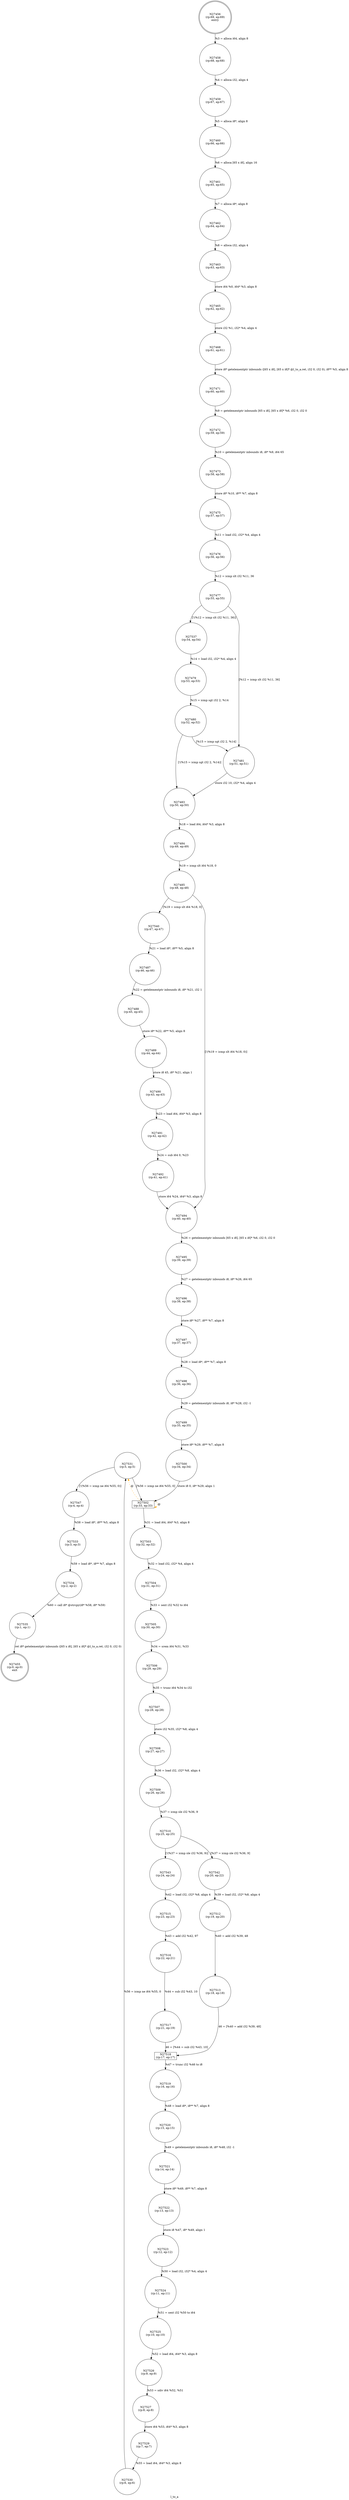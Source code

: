 digraph l_to_a {
label="l_to_a"
27455 [label="N27455\n(rp:0, ep:0)\nexit", shape="doublecircle"]
27456 [label="N27456\n(rp:69, ep:69)\nentry", shape="doublecircle"]
27456 -> 27458 [label="%3 = alloca i64, align 8"]
27458 [label="N27458\n(rp:68, ep:68)", shape="circle"]
27458 -> 27459 [label="%4 = alloca i32, align 4"]
27459 [label="N27459\n(rp:67, ep:67)", shape="circle"]
27459 -> 27460 [label="%5 = alloca i8*, align 8"]
27460 [label="N27460\n(rp:66, ep:66)", shape="circle"]
27460 -> 27461 [label="%6 = alloca [65 x i8], align 16"]
27461 [label="N27461\n(rp:65, ep:65)", shape="circle"]
27461 -> 27462 [label="%7 = alloca i8*, align 8"]
27462 [label="N27462\n(rp:64, ep:64)", shape="circle"]
27462 -> 27463 [label="%8 = alloca i32, align 4"]
27463 [label="N27463\n(rp:63, ep:63)", shape="circle"]
27463 -> 27465 [label="store i64 %0, i64* %3, align 8"]
27465 [label="N27465\n(rp:62, ep:62)", shape="circle"]
27465 -> 27468 [label="store i32 %1, i32* %4, align 4"]
27468 [label="N27468\n(rp:61, ep:61)", shape="circle"]
27468 -> 27471 [label="store i8* getelementptr inbounds ([65 x i8], [65 x i8]* @l_to_a.ret, i32 0, i32 0), i8** %5, align 8"]
27471 [label="N27471\n(rp:60, ep:60)", shape="circle"]
27471 -> 27472 [label="%9 = getelementptr inbounds [65 x i8], [65 x i8]* %6, i32 0, i32 0"]
27472 [label="N27472\n(rp:59, ep:59)", shape="circle"]
27472 -> 27473 [label="%10 = getelementptr inbounds i8, i8* %9, i64 65"]
27473 [label="N27473\n(rp:58, ep:58)", shape="circle"]
27473 -> 27475 [label="store i8* %10, i8** %7, align 8"]
27475 [label="N27475\n(rp:57, ep:57)", shape="circle"]
27475 -> 27476 [label="%11 = load i32, i32* %4, align 4"]
27476 [label="N27476\n(rp:56, ep:56)", shape="circle"]
27476 -> 27477 [label="%12 = icmp slt i32 %11, 36"]
27477 [label="N27477\n(rp:55, ep:55)", shape="circle"]
27477 -> 27537 [label="[!(%12 = icmp slt i32 %11, 36)]"]
27477 -> 27481 [label="[%12 = icmp slt i32 %11, 36]"]
27479 [label="N27479\n(rp:53, ep:53)", shape="circle"]
27479 -> 27480 [label="%15 = icmp sgt i32 2, %14"]
27480 [label="N27480\n(rp:52, ep:52)", shape="circle"]
27480 -> 27481 [label="[%15 = icmp sgt i32 2, %14]"]
27480 -> 27483 [label="[!(%15 = icmp sgt i32 2, %14)]"]
27481 [label="N27481\n(rp:51, ep:51)", shape="circle"]
27481 -> 27483 [label="store i32 10, i32* %4, align 4"]
27483 [label="N27483\n(rp:50, ep:50)", shape="circle"]
27483 -> 27484 [label="%18 = load i64, i64* %3, align 8"]
27484 [label="N27484\n(rp:49, ep:49)", shape="circle"]
27484 -> 27485 [label="%19 = icmp slt i64 %18, 0"]
27485 [label="N27485\n(rp:48, ep:48)", shape="circle"]
27485 -> 27540 [label="[%19 = icmp slt i64 %18, 0]"]
27485 -> 27494 [label="[!(%19 = icmp slt i64 %18, 0)]"]
27487 [label="N27487\n(rp:46, ep:46)", shape="circle"]
27487 -> 27488 [label="%22 = getelementptr inbounds i8, i8* %21, i32 1"]
27488 [label="N27488\n(rp:45, ep:45)", shape="circle"]
27488 -> 27489 [label="store i8* %22, i8** %5, align 8"]
27489 [label="N27489\n(rp:44, ep:44)", shape="circle"]
27489 -> 27490 [label="store i8 45, i8* %21, align 1"]
27490 [label="N27490\n(rp:43, ep:43)", shape="circle"]
27490 -> 27491 [label="%23 = load i64, i64* %3, align 8"]
27491 [label="N27491\n(rp:42, ep:42)", shape="circle"]
27491 -> 27492 [label="%24 = sub i64 0, %23"]
27492 [label="N27492\n(rp:41, ep:41)", shape="circle"]
27492 -> 27494 [label="store i64 %24, i64* %3, align 8"]
27494 [label="N27494\n(rp:40, ep:40)", shape="circle"]
27494 -> 27495 [label="%26 = getelementptr inbounds [65 x i8], [65 x i8]* %6, i32 0, i32 0"]
27495 [label="N27495\n(rp:39, ep:39)", shape="circle"]
27495 -> 27496 [label="%27 = getelementptr inbounds i8, i8* %26, i64 65"]
27496 [label="N27496\n(rp:38, ep:38)", shape="circle"]
27496 -> 27497 [label="store i8* %27, i8** %7, align 8"]
27497 [label="N27497\n(rp:37, ep:37)", shape="circle"]
27497 -> 27498 [label="%28 = load i8*, i8** %7, align 8"]
27498 [label="N27498\n(rp:36, ep:36)", shape="circle"]
27498 -> 27499 [label="%29 = getelementptr inbounds i8, i8* %28, i32 -1"]
27499 [label="N27499\n(rp:35, ep:35)", shape="circle"]
27499 -> 27500 [label="store i8* %29, i8** %7, align 8"]
27500 [label="N27500\n(rp:34, ep:34)", shape="circle"]
27500 -> 27502 [label="store i8 0, i8* %29, align 1"]
27502 [label="N27502\n(rp:33, ep:33)", shape="box"]
27502 -> 27503 [label="%31 = load i64, i64* %3, align 8"]
27502 -> 27502 [label="@", style="dashed", color="orange"]
27502 -> 27531 [label="@", style="dashed", color="orange"]
27503 [label="N27503\n(rp:32, ep:32)", shape="circle"]
27503 -> 27504 [label="%32 = load i32, i32* %4, align 4"]
27504 [label="N27504\n(rp:31, ep:31)", shape="circle"]
27504 -> 27505 [label="%33 = sext i32 %32 to i64"]
27505 [label="N27505\n(rp:30, ep:30)", shape="circle"]
27505 -> 27506 [label="%34 = srem i64 %31, %33"]
27506 [label="N27506\n(rp:29, ep:29)", shape="circle"]
27506 -> 27507 [label="%35 = trunc i64 %34 to i32"]
27507 [label="N27507\n(rp:28, ep:28)", shape="circle"]
27507 -> 27508 [label="store i32 %35, i32* %8, align 4"]
27508 [label="N27508\n(rp:27, ep:27)", shape="circle"]
27508 -> 27509 [label="%36 = load i32, i32* %8, align 4"]
27509 [label="N27509\n(rp:26, ep:26)", shape="circle"]
27509 -> 27510 [label="%37 = icmp sle i32 %36, 9"]
27510 [label="N27510\n(rp:25, ep:25)", shape="circle"]
27510 -> 27542 [label="[%37 = icmp sle i32 %36, 9]"]
27510 -> 27543 [label="[!(%37 = icmp sle i32 %36, 9)]"]
27512 [label="N27512\n(rp:19, ep:20)", shape="circle"]
27512 -> 27513 [label="%40 = add i32 %39, 48"]
27513 [label="N27513\n(rp:18, ep:18)", shape="circle"]
27513 -> 27518 [label="46 = [%40 = add i32 %39, 48]"]
27515 [label="N27515\n(rp:23, ep:23)", shape="circle"]
27515 -> 27516 [label="%43 = add i32 %42, 97"]
27516 [label="N27516\n(rp:22, ep:21)", shape="circle"]
27516 -> 27517 [label="%44 = sub i32 %43, 10"]
27517 [label="N27517\n(rp:21, ep:19)", shape="circle"]
27517 -> 27518 [label="46 = [%44 = sub i32 %43, 10]"]
27518 [label="N27518\n(rp:17, ep:17)", shape="box"]
27518 -> 27519 [label="%47 = trunc i32 %46 to i8"]
27519 [label="N27519\n(rp:16, ep:16)", shape="circle"]
27519 -> 27520 [label="%48 = load i8*, i8** %7, align 8"]
27520 [label="N27520\n(rp:15, ep:15)", shape="circle"]
27520 -> 27521 [label="%49 = getelementptr inbounds i8, i8* %48, i32 -1"]
27521 [label="N27521\n(rp:14, ep:14)", shape="circle"]
27521 -> 27522 [label="store i8* %49, i8** %7, align 8"]
27522 [label="N27522\n(rp:13, ep:13)", shape="circle"]
27522 -> 27523 [label="store i8 %47, i8* %49, align 1"]
27523 [label="N27523\n(rp:12, ep:12)", shape="circle"]
27523 -> 27524 [label="%50 = load i32, i32* %4, align 4"]
27524 [label="N27524\n(rp:11, ep:11)", shape="circle"]
27524 -> 27525 [label="%51 = sext i32 %50 to i64"]
27525 [label="N27525\n(rp:10, ep:10)", shape="circle"]
27525 -> 27526 [label="%52 = load i64, i64* %3, align 8"]
27526 [label="N27526\n(rp:9, ep:9)", shape="circle"]
27526 -> 27527 [label="%53 = sdiv i64 %52, %51"]
27527 [label="N27527\n(rp:8, ep:8)", shape="circle"]
27527 -> 27529 [label="store i64 %53, i64* %3, align 8"]
27529 [label="N27529\n(rp:7, ep:7)", shape="circle"]
27529 -> 27530 [label="%55 = load i64, i64* %3, align 8"]
27530 [label="N27530\n(rp:6, ep:6)", shape="circle"]
27530 -> 27531 [label="%56 = icmp ne i64 %55, 0"]
27531 [label="N27531\n(rp:5, ep:5)", shape="circle"]
27531 -> 27547 [label="[!(%56 = icmp ne i64 %55, 0)]"]
27531 -> 27502 [label="[%56 = icmp ne i64 %55, 0]"]
27533 [label="N27533\n(rp:3, ep:3)", shape="circle"]
27533 -> 27534 [label="%59 = load i8*, i8** %7, align 8"]
27534 [label="N27534\n(rp:2, ep:2)", shape="circle"]
27534 -> 27535 [label="%60 = call i8* @strcpy(i8* %58, i8* %59)"]
27535 [label="N27535\n(rp:1, ep:1)", shape="circle"]
27535 -> 27455 [label="ret i8* getelementptr inbounds ([65 x i8], [65 x i8]* @l_to_a.ret, i32 0, i32 0)"]
27537 [label="N27537\n(rp:54, ep:54)", shape="circle"]
27537 -> 27479 [label="%14 = load i32, i32* %4, align 4"]
27540 [label="N27540\n(rp:47, ep:47)", shape="circle"]
27540 -> 27487 [label="%21 = load i8*, i8** %5, align 8"]
27542 [label="N27542\n(rp:20, ep:22)", shape="circle"]
27542 -> 27512 [label="%39 = load i32, i32* %8, align 4"]
27543 [label="N27543\n(rp:24, ep:24)", shape="circle"]
27543 -> 27515 [label="%42 = load i32, i32* %8, align 4"]
27547 [label="N27547\n(rp:4, ep:4)", shape="circle"]
27547 -> 27533 [label="%58 = load i8*, i8** %5, align 8"]
}
